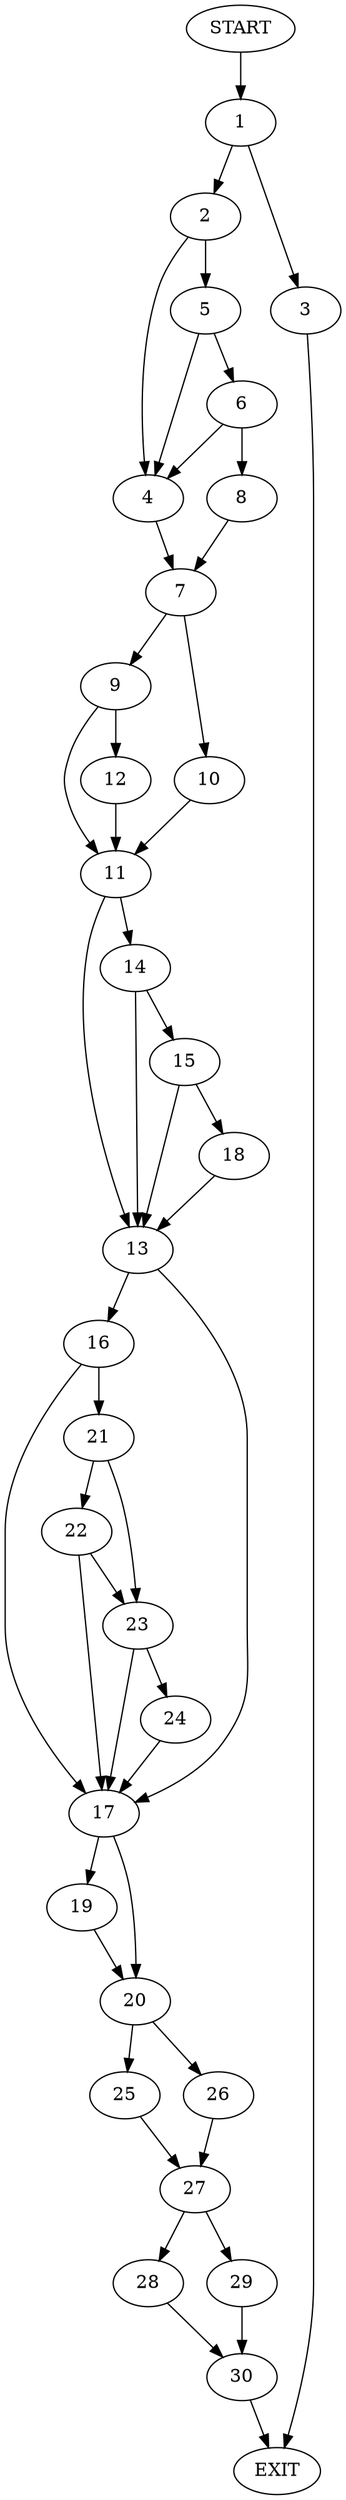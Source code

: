digraph {
0 [label="START"]
31 [label="EXIT"]
0 -> 1
1 -> 2
1 -> 3
2 -> 4
2 -> 5
3 -> 31
5 -> 6
5 -> 4
4 -> 7
6 -> 4
6 -> 8
8 -> 7
7 -> 9
7 -> 10
10 -> 11
9 -> 11
9 -> 12
11 -> 13
11 -> 14
12 -> 11
14 -> 13
14 -> 15
13 -> 16
13 -> 17
15 -> 13
15 -> 18
18 -> 13
17 -> 19
17 -> 20
16 -> 21
16 -> 17
21 -> 22
21 -> 23
22 -> 23
22 -> 17
23 -> 17
23 -> 24
24 -> 17
20 -> 25
20 -> 26
19 -> 20
25 -> 27
26 -> 27
27 -> 28
27 -> 29
28 -> 30
29 -> 30
30 -> 31
}
